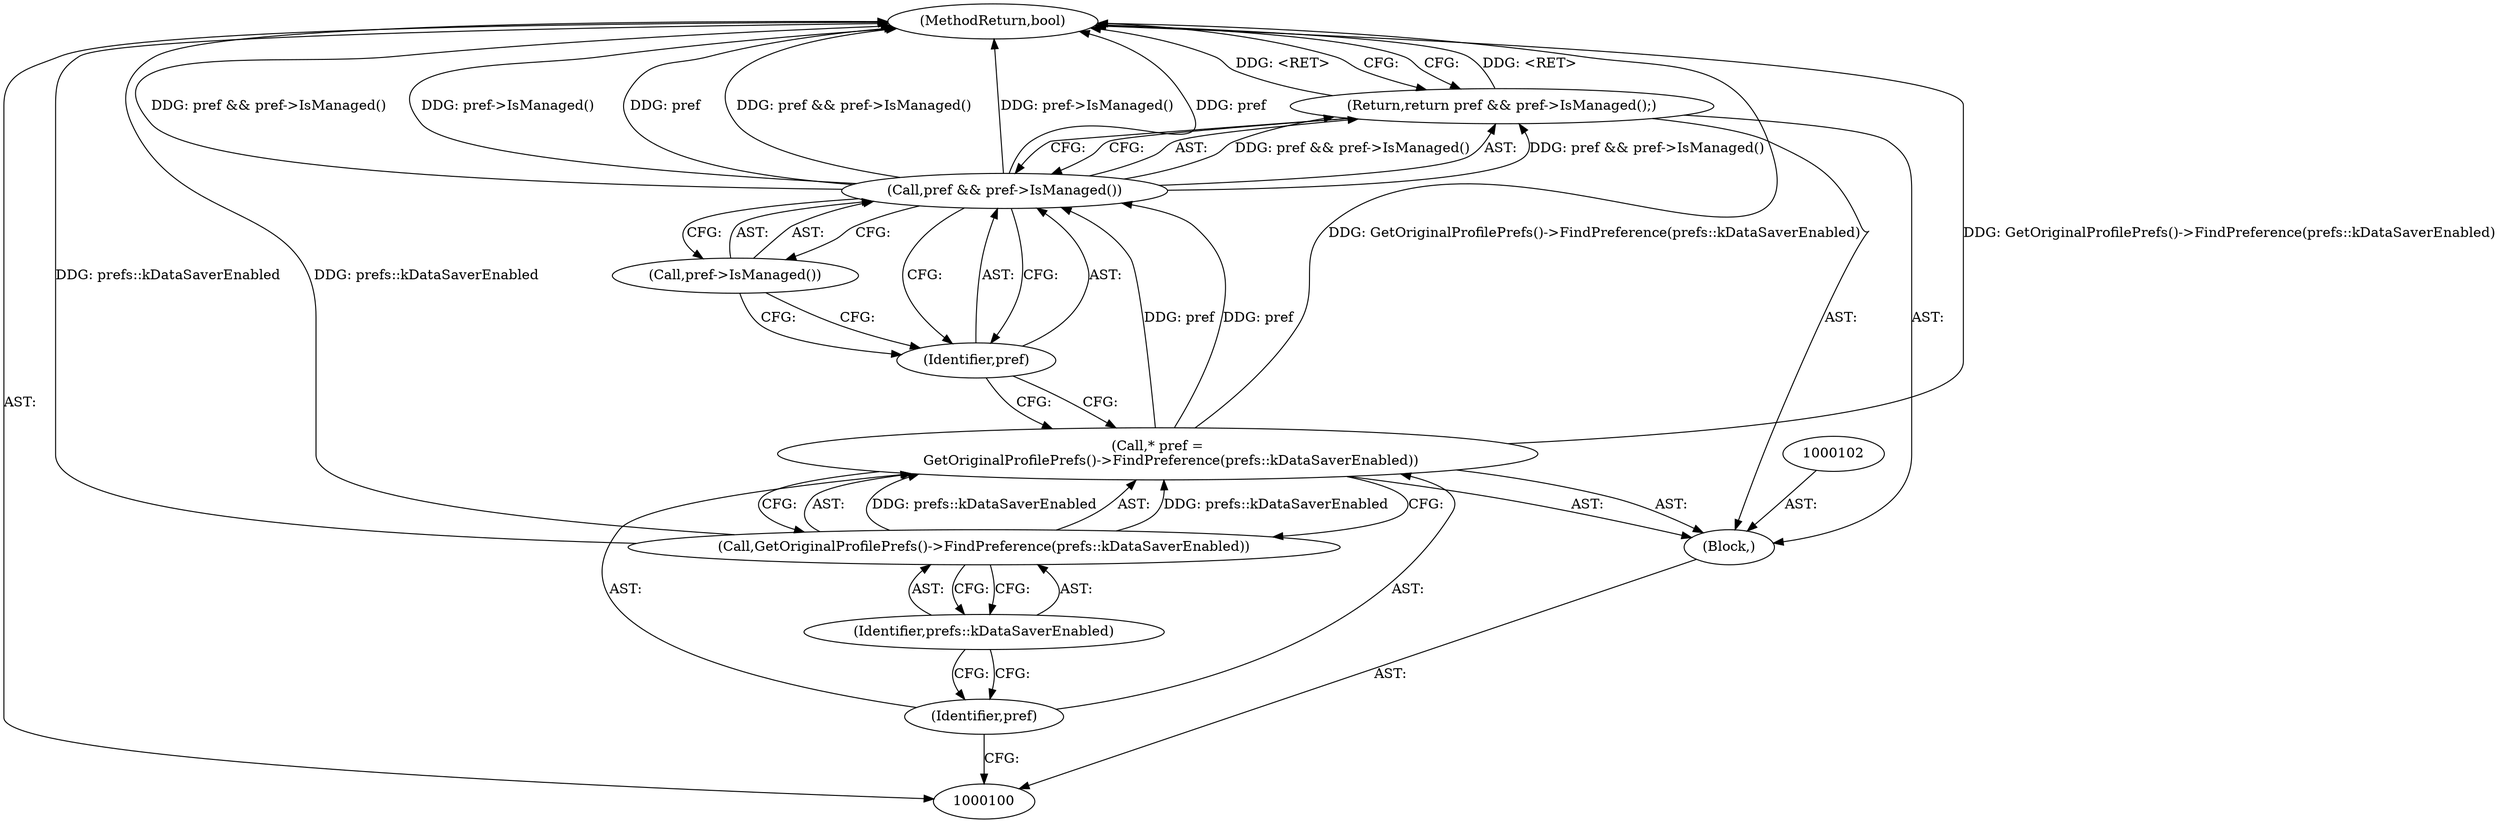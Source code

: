 digraph "0_Chrome_c995d4fe5e96f4d6d4a88b7867279b08e72d2579_7" {
"1000111" [label="(MethodReturn,bool)"];
"1000101" [label="(Block,)"];
"1000103" [label="(Call,* pref =\n      GetOriginalProfilePrefs()->FindPreference(prefs::kDataSaverEnabled))"];
"1000104" [label="(Identifier,pref)"];
"1000106" [label="(Identifier,prefs::kDataSaverEnabled)"];
"1000105" [label="(Call,GetOriginalProfilePrefs()->FindPreference(prefs::kDataSaverEnabled))"];
"1000110" [label="(Call,pref->IsManaged())"];
"1000107" [label="(Return,return pref && pref->IsManaged();)"];
"1000108" [label="(Call,pref && pref->IsManaged())"];
"1000109" [label="(Identifier,pref)"];
"1000111" -> "1000100"  [label="AST: "];
"1000111" -> "1000107"  [label="CFG: "];
"1000108" -> "1000111"  [label="DDG: pref && pref->IsManaged()"];
"1000108" -> "1000111"  [label="DDG: pref->IsManaged()"];
"1000108" -> "1000111"  [label="DDG: pref"];
"1000103" -> "1000111"  [label="DDG: GetOriginalProfilePrefs()->FindPreference(prefs::kDataSaverEnabled)"];
"1000105" -> "1000111"  [label="DDG: prefs::kDataSaverEnabled"];
"1000107" -> "1000111"  [label="DDG: <RET>"];
"1000101" -> "1000100"  [label="AST: "];
"1000102" -> "1000101"  [label="AST: "];
"1000103" -> "1000101"  [label="AST: "];
"1000107" -> "1000101"  [label="AST: "];
"1000103" -> "1000101"  [label="AST: "];
"1000103" -> "1000105"  [label="CFG: "];
"1000104" -> "1000103"  [label="AST: "];
"1000105" -> "1000103"  [label="AST: "];
"1000109" -> "1000103"  [label="CFG: "];
"1000103" -> "1000111"  [label="DDG: GetOriginalProfilePrefs()->FindPreference(prefs::kDataSaverEnabled)"];
"1000105" -> "1000103"  [label="DDG: prefs::kDataSaverEnabled"];
"1000103" -> "1000108"  [label="DDG: pref"];
"1000104" -> "1000103"  [label="AST: "];
"1000104" -> "1000100"  [label="CFG: "];
"1000106" -> "1000104"  [label="CFG: "];
"1000106" -> "1000105"  [label="AST: "];
"1000106" -> "1000104"  [label="CFG: "];
"1000105" -> "1000106"  [label="CFG: "];
"1000105" -> "1000103"  [label="AST: "];
"1000105" -> "1000106"  [label="CFG: "];
"1000106" -> "1000105"  [label="AST: "];
"1000103" -> "1000105"  [label="CFG: "];
"1000105" -> "1000111"  [label="DDG: prefs::kDataSaverEnabled"];
"1000105" -> "1000103"  [label="DDG: prefs::kDataSaverEnabled"];
"1000110" -> "1000108"  [label="AST: "];
"1000110" -> "1000109"  [label="CFG: "];
"1000108" -> "1000110"  [label="CFG: "];
"1000107" -> "1000101"  [label="AST: "];
"1000107" -> "1000108"  [label="CFG: "];
"1000108" -> "1000107"  [label="AST: "];
"1000111" -> "1000107"  [label="CFG: "];
"1000107" -> "1000111"  [label="DDG: <RET>"];
"1000108" -> "1000107"  [label="DDG: pref && pref->IsManaged()"];
"1000108" -> "1000107"  [label="AST: "];
"1000108" -> "1000109"  [label="CFG: "];
"1000108" -> "1000110"  [label="CFG: "];
"1000109" -> "1000108"  [label="AST: "];
"1000110" -> "1000108"  [label="AST: "];
"1000107" -> "1000108"  [label="CFG: "];
"1000108" -> "1000111"  [label="DDG: pref && pref->IsManaged()"];
"1000108" -> "1000111"  [label="DDG: pref->IsManaged()"];
"1000108" -> "1000111"  [label="DDG: pref"];
"1000108" -> "1000107"  [label="DDG: pref && pref->IsManaged()"];
"1000103" -> "1000108"  [label="DDG: pref"];
"1000109" -> "1000108"  [label="AST: "];
"1000109" -> "1000103"  [label="CFG: "];
"1000110" -> "1000109"  [label="CFG: "];
"1000108" -> "1000109"  [label="CFG: "];
}
